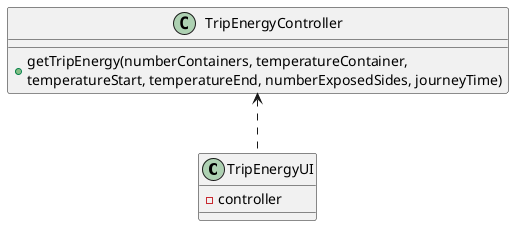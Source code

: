 @startuml
'https://plantuml.com/class-diagram

class TripEnergyUI {
- controller
}

class TripEnergyController {
+ getTripEnergy(numberContainers, temperatureContainer, \ntemperatureStart, temperatureEnd, numberExposedSides, journeyTime)
}

TripEnergyController <.. TripEnergyUI

@enduml